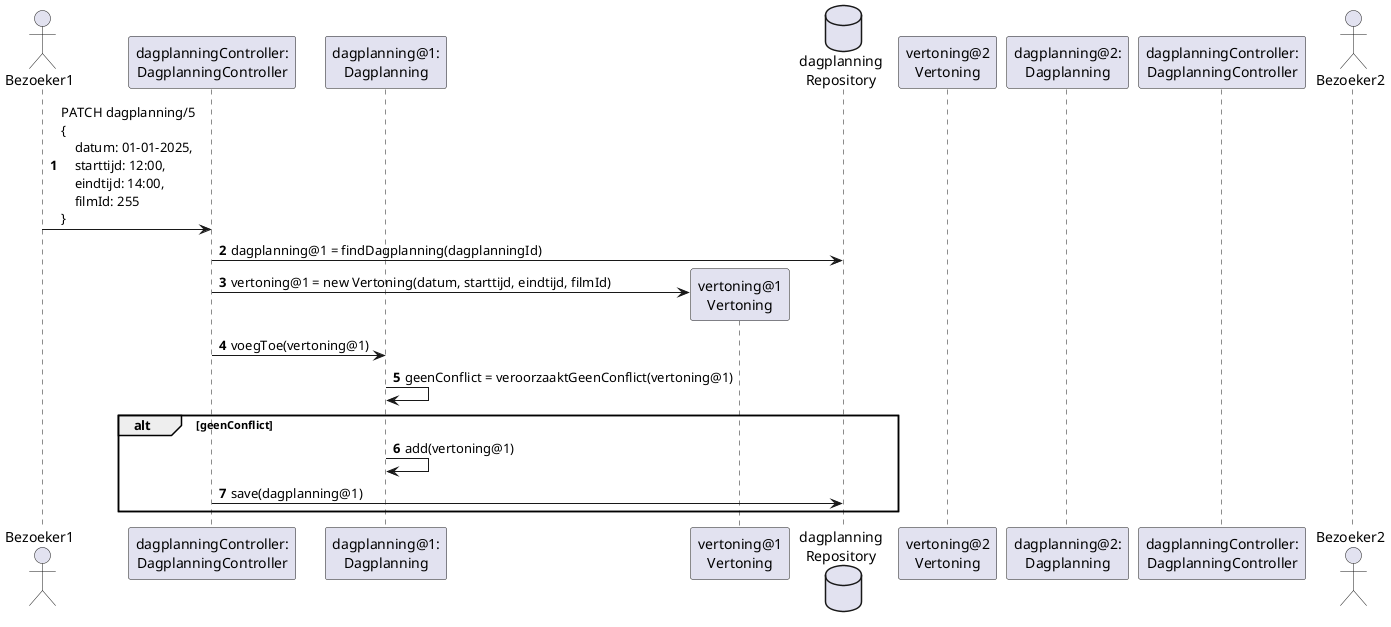 @startuml

autonumber

actor "Bezoeker1" as bezoeker1
participant "dagplanningController:\nDagplanningController" as controller1
participant "dagplanning@1:\nDagplanning" as dagplanning1
participant "vertoning@1\nVertoning" as vertoning1
database "dagplanning\nRepository" as dagplanningRepo
participant "vertoning@2\nVertoning" as vertoning2
participant "dagplanning@2:\nDagplanning" as dagplanning2
participant "dagplanningController:\nDagplanningController" as controller2
actor "Bezoeker2" as bezoeker2

bezoeker1 -> controller1 : PATCH dagplanning/5\n\
{\n\
    datum: 01-01-2025,\n\
    starttijd: 12:00,\n\
    eindtijd: 14:00,\n\
    filmId: 255\n\
}

controller1 -> dagplanningRepo: dagplanning@1 = findDagplanning(dagplanningId)

controller1 -> vertoning1 **: vertoning@1 = new Vertoning(datum, starttijd, eindtijd, filmId)

controller1 -> dagplanning1: voegToe(vertoning@1)

dagplanning1 -> dagplanning1: geenConflict = veroorzaaktGeenConflict(vertoning@1)

alt geenConflict
    dagplanning1 -> dagplanning1: add(vertoning@1)
    controller1 -> dagplanningRepo: save(dagplanning@1)
end

@enduml